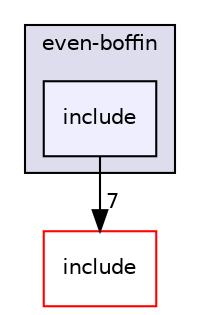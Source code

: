 digraph "even-boffin/include" {
  compound=true
  node [ fontsize="10", fontname="Helvetica"];
  edge [ labelfontsize="10", labelfontname="Helvetica"];
  subgraph clusterdir_a7db11970c429c1dfd42a796ea363826 {
    graph [ bgcolor="#ddddee", pencolor="black", label="even-boffin" fontname="Helvetica", fontsize="10", URL="dir_a7db11970c429c1dfd42a796ea363826.html"]
  dir_54ea80f56a49f9658378241a7490c81b [shape=box, label="include", style="filled", fillcolor="#eeeeff", pencolor="black", URL="dir_54ea80f56a49f9658378241a7490c81b.html"];
  }
  dir_d44c64559bbebec7f509842c48db8b23 [shape=box label="include" fillcolor="white" style="filled" color="red" URL="dir_d44c64559bbebec7f509842c48db8b23.html"];
  dir_54ea80f56a49f9658378241a7490c81b->dir_d44c64559bbebec7f509842c48db8b23 [headlabel="7", labeldistance=1.5 headhref="dir_000014_000040.html"];
}

